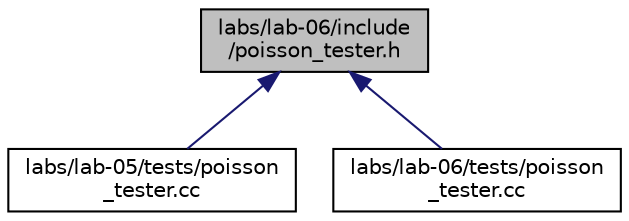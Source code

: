 digraph "labs/lab-06/include/poisson_tester.h"
{
 // LATEX_PDF_SIZE
  bgcolor="transparent";
  edge [fontname="Helvetica",fontsize="10",labelfontname="Helvetica",labelfontsize="10"];
  node [fontname="Helvetica",fontsize="10",shape=record];
  Node1 [label="labs/lab-06/include\l/poisson_tester.h",height=0.2,width=0.4,color="black", fillcolor="grey75", style="filled", fontcolor="black",tooltip=" "];
  Node1 -> Node2 [dir="back",color="midnightblue",fontsize="10",style="solid",fontname="Helvetica"];
  Node2 [label="labs/lab-05/tests/poisson\l_tester.cc",height=0.2,width=0.4,color="black",URL="$lab-05_2tests_2poisson__tester_8cc.html",tooltip=" "];
  Node1 -> Node3 [dir="back",color="midnightblue",fontsize="10",style="solid",fontname="Helvetica"];
  Node3 [label="labs/lab-06/tests/poisson\l_tester.cc",height=0.2,width=0.4,color="black",URL="$lab-06_2tests_2poisson__tester_8cc.html",tooltip=" "];
}
